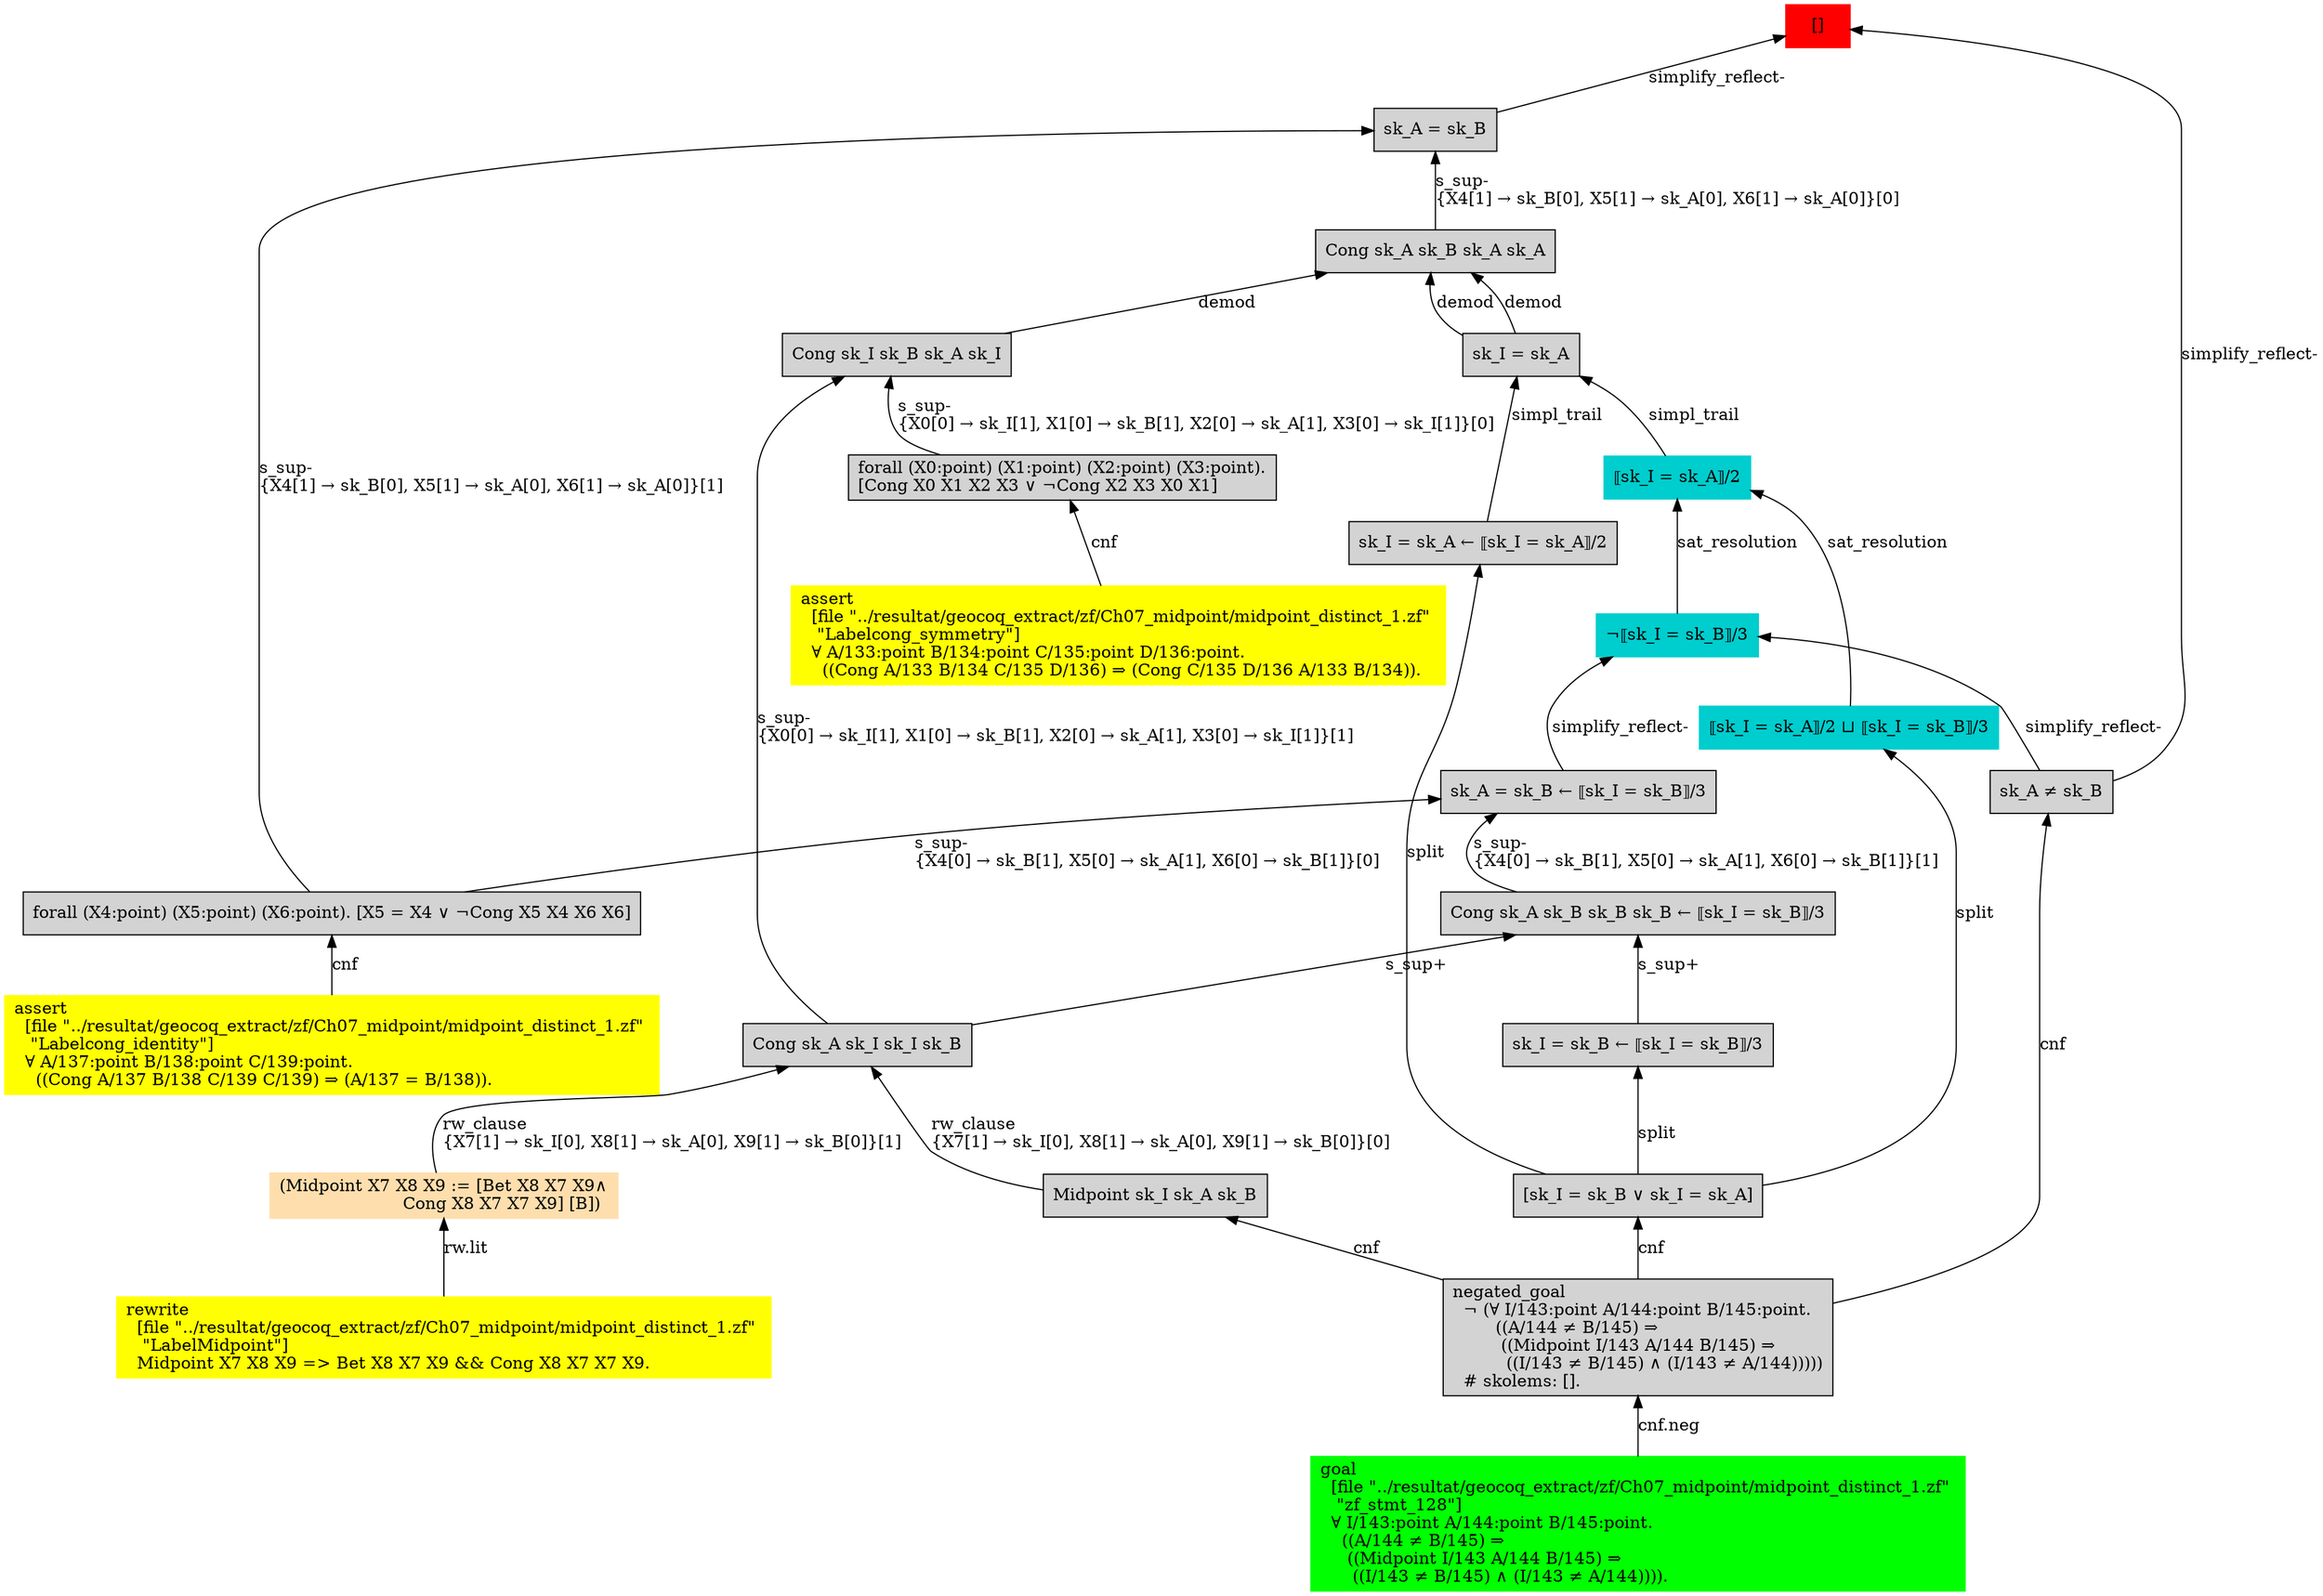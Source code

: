 digraph "unsat_graph" {
  vertex_0 [color=red, label="[]", shape=box, style=filled];
  vertex_0 -> vertex_1 [label="simplify_reflect-", dir="back"];
  vertex_1 [shape=box, label="sk_A ≠ sk_B\l", style=filled];
  vertex_1 -> vertex_2 [label="cnf", dir="back"];
  vertex_2 [shape=box, label="negated_goal\l  ¬ (∀ I/143:point A/144:point B/145:point.\l        ((A/144 ≠ B/145) ⇒\l         ((Midpoint I/143 A/144 B/145) ⇒\l          ((I/143 ≠ B/145) ∧ (I/143 ≠ A/144)))))\l  # skolems: [].\l", style=filled];
  vertex_2 -> vertex_3 [label="cnf.neg", dir="back"];
  vertex_3 [color=green, shape=box, label="goal\l  [file \"../resultat/geocoq_extract/zf/Ch07_midpoint/midpoint_distinct_1.zf\" \l   \"zf_stmt_128\"]\l  ∀ I/143:point A/144:point B/145:point.\l    ((A/144 ≠ B/145) ⇒\l     ((Midpoint I/143 A/144 B/145) ⇒\l      ((I/143 ≠ B/145) ∧ (I/143 ≠ A/144)))).\l", style=filled];
  vertex_0 -> vertex_4 [label="simplify_reflect-", dir="back"];
  vertex_4 [shape=box, label="sk_A = sk_B\l", style=filled];
  vertex_4 -> vertex_5 [label="s_sup-\l\{X4[1] → sk_B[0], X5[1] → sk_A[0], X6[1] → sk_A[0]\}[1]\l", dir="back"];
  vertex_5 [shape=box, label="forall (X4:point) (X5:point) (X6:point). [X5 = X4 ∨ ¬Cong X5 X4 X6 X6]\l", style=filled];
  vertex_5 -> vertex_6 [label="cnf", dir="back"];
  vertex_6 [color=yellow, shape=box, label="assert\l  [file \"../resultat/geocoq_extract/zf/Ch07_midpoint/midpoint_distinct_1.zf\" \l   \"Labelcong_identity\"]\l  ∀ A/137:point B/138:point C/139:point.\l    ((Cong A/137 B/138 C/139 C/139) ⇒ (A/137 = B/138)).\l", style=filled];
  vertex_4 -> vertex_7 [label="s_sup-\l\{X4[1] → sk_B[0], X5[1] → sk_A[0], X6[1] → sk_A[0]\}[0]\l", dir="back"];
  vertex_7 [shape=box, label="Cong sk_A sk_B sk_A sk_A\l", style=filled];
  vertex_7 -> vertex_8 [label="demod", dir="back"];
  vertex_8 [shape=box, label="sk_I = sk_A\l", style=filled];
  vertex_8 -> vertex_9 [label="simpl_trail", dir="back"];
  vertex_9 [color=cyan3, shape=box, label="⟦sk_I = sk_A⟧/2\l", style=filled];
  vertex_9 -> vertex_10 [label="sat_resolution", dir="back"];
  vertex_10 [color=cyan3, shape=box, label="¬⟦sk_I = sk_B⟧/3\l", style=filled];
  vertex_10 -> vertex_1 [label="simplify_reflect-", dir="back"];
  vertex_10 -> vertex_11 [label="simplify_reflect-", dir="back"];
  vertex_11 [shape=box, label="sk_A = sk_B ← ⟦sk_I = sk_B⟧/3\l", style=filled];
  vertex_11 -> vertex_5 [label="s_sup-\l\{X4[0] → sk_B[1], X5[0] → sk_A[1], X6[0] → sk_B[1]\}[0]\l", dir="back"];
  vertex_11 -> vertex_12 [label="s_sup-\l\{X4[0] → sk_B[1], X5[0] → sk_A[1], X6[0] → sk_B[1]\}[1]\l", dir="back"];
  vertex_12 [shape=box, label="Cong sk_A sk_B sk_B sk_B ← ⟦sk_I = sk_B⟧/3\l", style=filled];
  vertex_12 -> vertex_13 [label="s_sup+\l", dir="back"];
  vertex_13 [shape=box, label="Cong sk_A sk_I sk_I sk_B\l", style=filled];
  vertex_13 -> vertex_14 [label="rw_clause\l\{X7[1] → sk_I[0], X8[1] → sk_A[0], X9[1] → sk_B[0]\}[1]\l", dir="back"];
  vertex_14 [color=navajowhite, shape=box, label="(Midpoint X7 X8 X9 := [Bet X8 X7 X9∧\l                       Cong X8 X7 X7 X9] [B])\l", style=filled];
  vertex_14 -> vertex_15 [label="rw.lit", dir="back"];
  vertex_15 [color=yellow, shape=box, label="rewrite\l  [file \"../resultat/geocoq_extract/zf/Ch07_midpoint/midpoint_distinct_1.zf\" \l   \"LabelMidpoint\"]\l  Midpoint X7 X8 X9 =\> Bet X8 X7 X9 && Cong X8 X7 X7 X9.\l", style=filled];
  vertex_13 -> vertex_16 [label="rw_clause\l\{X7[1] → sk_I[0], X8[1] → sk_A[0], X9[1] → sk_B[0]\}[0]\l", dir="back"];
  vertex_16 [shape=box, label="Midpoint sk_I sk_A sk_B\l", style=filled];
  vertex_16 -> vertex_2 [label="cnf", dir="back"];
  vertex_12 -> vertex_17 [label="s_sup+\l", dir="back"];
  vertex_17 [shape=box, label="sk_I = sk_B ← ⟦sk_I = sk_B⟧/3\l", style=filled];
  vertex_17 -> vertex_18 [label="split", dir="back"];
  vertex_18 [shape=box, label="[sk_I = sk_B ∨ sk_I = sk_A]\l", style=filled];
  vertex_18 -> vertex_2 [label="cnf", dir="back"];
  vertex_9 -> vertex_19 [label="sat_resolution", dir="back"];
  vertex_19 [color=cyan3, shape=box, label="⟦sk_I = sk_A⟧/2 ⊔ ⟦sk_I = sk_B⟧/3\l", style=filled];
  vertex_19 -> vertex_18 [label="split", dir="back"];
  vertex_8 -> vertex_20 [label="simpl_trail", dir="back"];
  vertex_20 [shape=box, label="sk_I = sk_A ← ⟦sk_I = sk_A⟧/2\l", style=filled];
  vertex_20 -> vertex_18 [label="split", dir="back"];
  vertex_7 -> vertex_8 [label="demod", dir="back"];
  vertex_7 -> vertex_21 [label="demod", dir="back"];
  vertex_21 [shape=box, label="Cong sk_I sk_B sk_A sk_I\l", style=filled];
  vertex_21 -> vertex_22 [label="s_sup-\l\{X0[0] → sk_I[1], X1[0] → sk_B[1], X2[0] → sk_A[1], X3[0] → sk_I[1]\}[0]\l", dir="back"];
  vertex_22 [shape=box, label="forall (X0:point) (X1:point) (X2:point) (X3:point).\l[Cong X0 X1 X2 X3 ∨ ¬Cong X2 X3 X0 X1]\l", style=filled];
  vertex_22 -> vertex_23 [label="cnf", dir="back"];
  vertex_23 [color=yellow, shape=box, label="assert\l  [file \"../resultat/geocoq_extract/zf/Ch07_midpoint/midpoint_distinct_1.zf\" \l   \"Labelcong_symmetry\"]\l  ∀ A/133:point B/134:point C/135:point D/136:point.\l    ((Cong A/133 B/134 C/135 D/136) ⇒ (Cong C/135 D/136 A/133 B/134)).\l", style=filled];
  vertex_21 -> vertex_13 [label="s_sup-\l\{X0[0] → sk_I[1], X1[0] → sk_B[1], X2[0] → sk_A[1], X3[0] → sk_I[1]\}[1]\l", dir="back"];
  }


